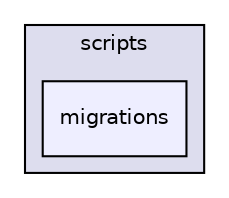 digraph G {
  compound=true
  node [ fontsize="10", fontname="Helvetica"];
  edge [ labelfontsize="10", labelfontname="Helvetica"];
  subgraph clusterdir_e4f25c776a14e841cd650b4520cb7443 {
    graph [ bgcolor="#ddddee", pencolor="black", label="scripts" fontname="Helvetica", fontsize="10", URL="dir_e4f25c776a14e841cd650b4520cb7443.html"]
  dir_92006bd676f1570691a10554d04f413c [shape=box, label="migrations", style="filled", fillcolor="#eeeeff", pencolor="black", URL="dir_92006bd676f1570691a10554d04f413c.html"];
  }
}
